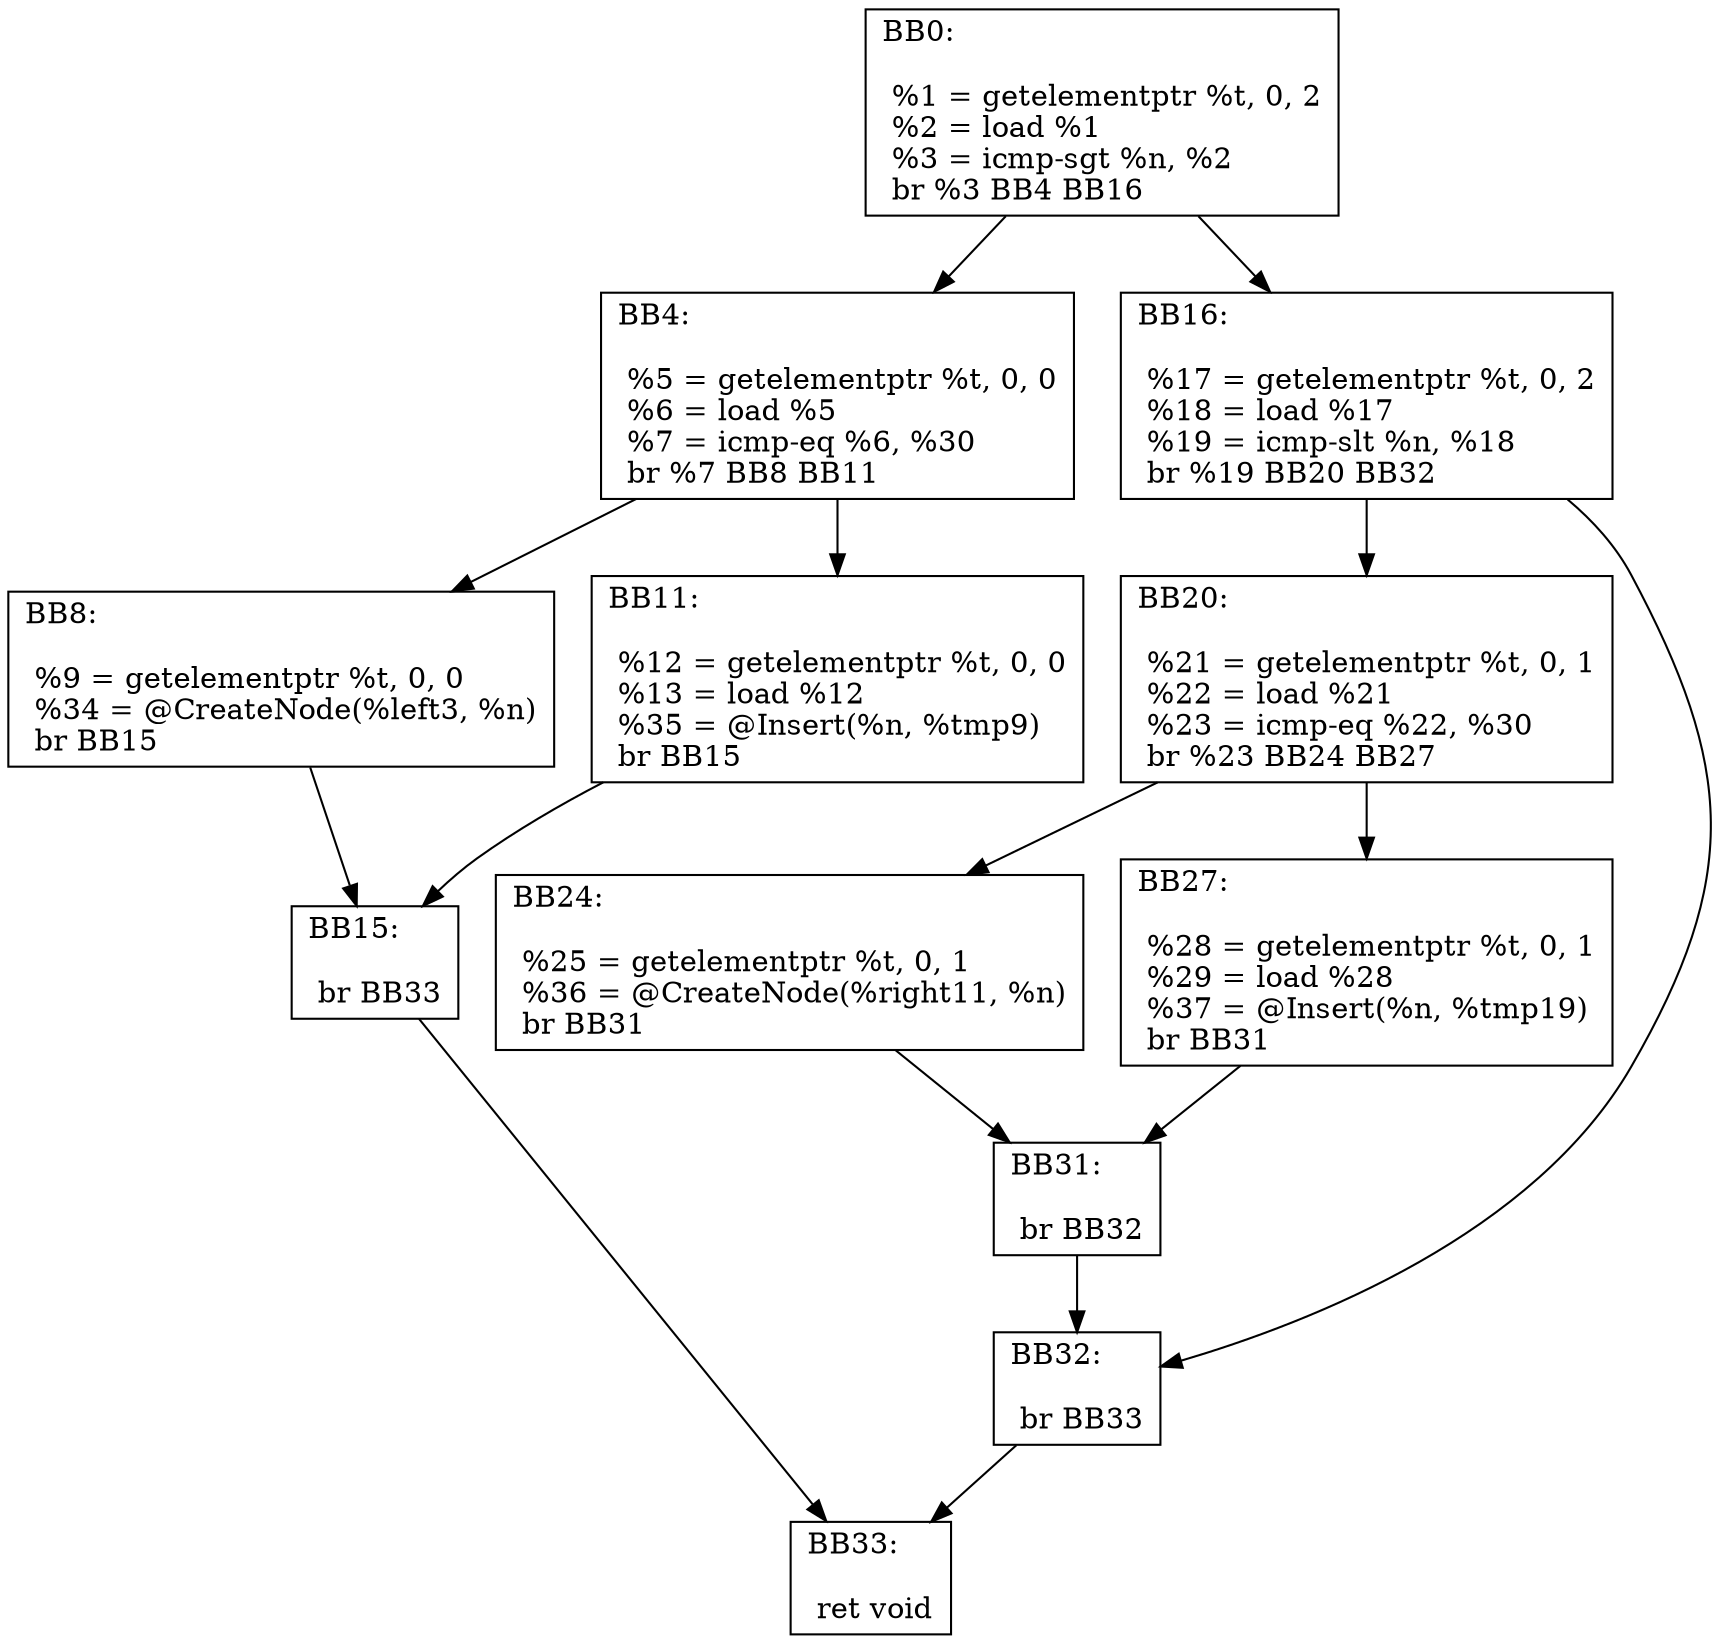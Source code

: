 digraph "CFG for 'Insert' function" {
	AA0 [shape=record, label="{BB0:\l\l  %1 = getelementptr %t,  0,  2\l %2 = load %1\l %3 = icmp-sgt %n,  %2\l br %3 BB4 BB16\l}"];
	AA0 -> AA4
	AA0 -> AA16
	AA4 [shape=record, label="{BB4:\l\l  %5 = getelementptr %t,  0,  0\l %6 = load %5\l %7 = icmp-eq %6,  %30\l br %7 BB8 BB11\l}"];
	AA4 -> AA8
	AA4 -> AA11
	AA8 [shape=record, label="{BB8:\l\l  %9 = getelementptr %t,  0,  0\l %34 = @CreateNode(%left3, %n)\l br  BB15\l}"];
	AA8 -> AA15
	AA11 [shape=record, label="{BB11:\l\l  %12 = getelementptr %t,  0,  0\l %13 = load %12\l %35 = @Insert(%n, %tmp9)\l br  BB15\l}"];
	AA11 -> AA15
	AA15 [shape=record, label="{BB15:\l\l  br  BB33\l}"];
	AA15 -> AA33
	AA16 [shape=record, label="{BB16:\l\l  %17 = getelementptr %t,  0,  2\l %18 = load %17\l %19 = icmp-slt %n,  %18\l br %19 BB20 BB32\l}"];
	AA16 -> AA20
	AA16 -> AA32
	AA20 [shape=record, label="{BB20:\l\l  %21 = getelementptr %t,  0,  1\l %22 = load %21\l %23 = icmp-eq %22,  %30\l br %23 BB24 BB27\l}"];
	AA20 -> AA24
	AA20 -> AA27
	AA24 [shape=record, label="{BB24:\l\l  %25 = getelementptr %t,  0,  1\l %36 = @CreateNode(%right11, %n)\l br  BB31\l}"];
	AA24 -> AA31
	AA27 [shape=record, label="{BB27:\l\l  %28 = getelementptr %t,  0,  1\l %29 = load %28\l %37 = @Insert(%n, %tmp19)\l br  BB31\l}"];
	AA27 -> AA31
	AA31 [shape=record, label="{BB31:\l\l  br  BB32\l}"];
	AA31 -> AA32
	AA32 [shape=record, label="{BB32:\l\l  br  BB33\l}"];
	AA32 -> AA33
	AA33 [shape=record, label="{BB33:\l\l  ret void\l}"];
}
